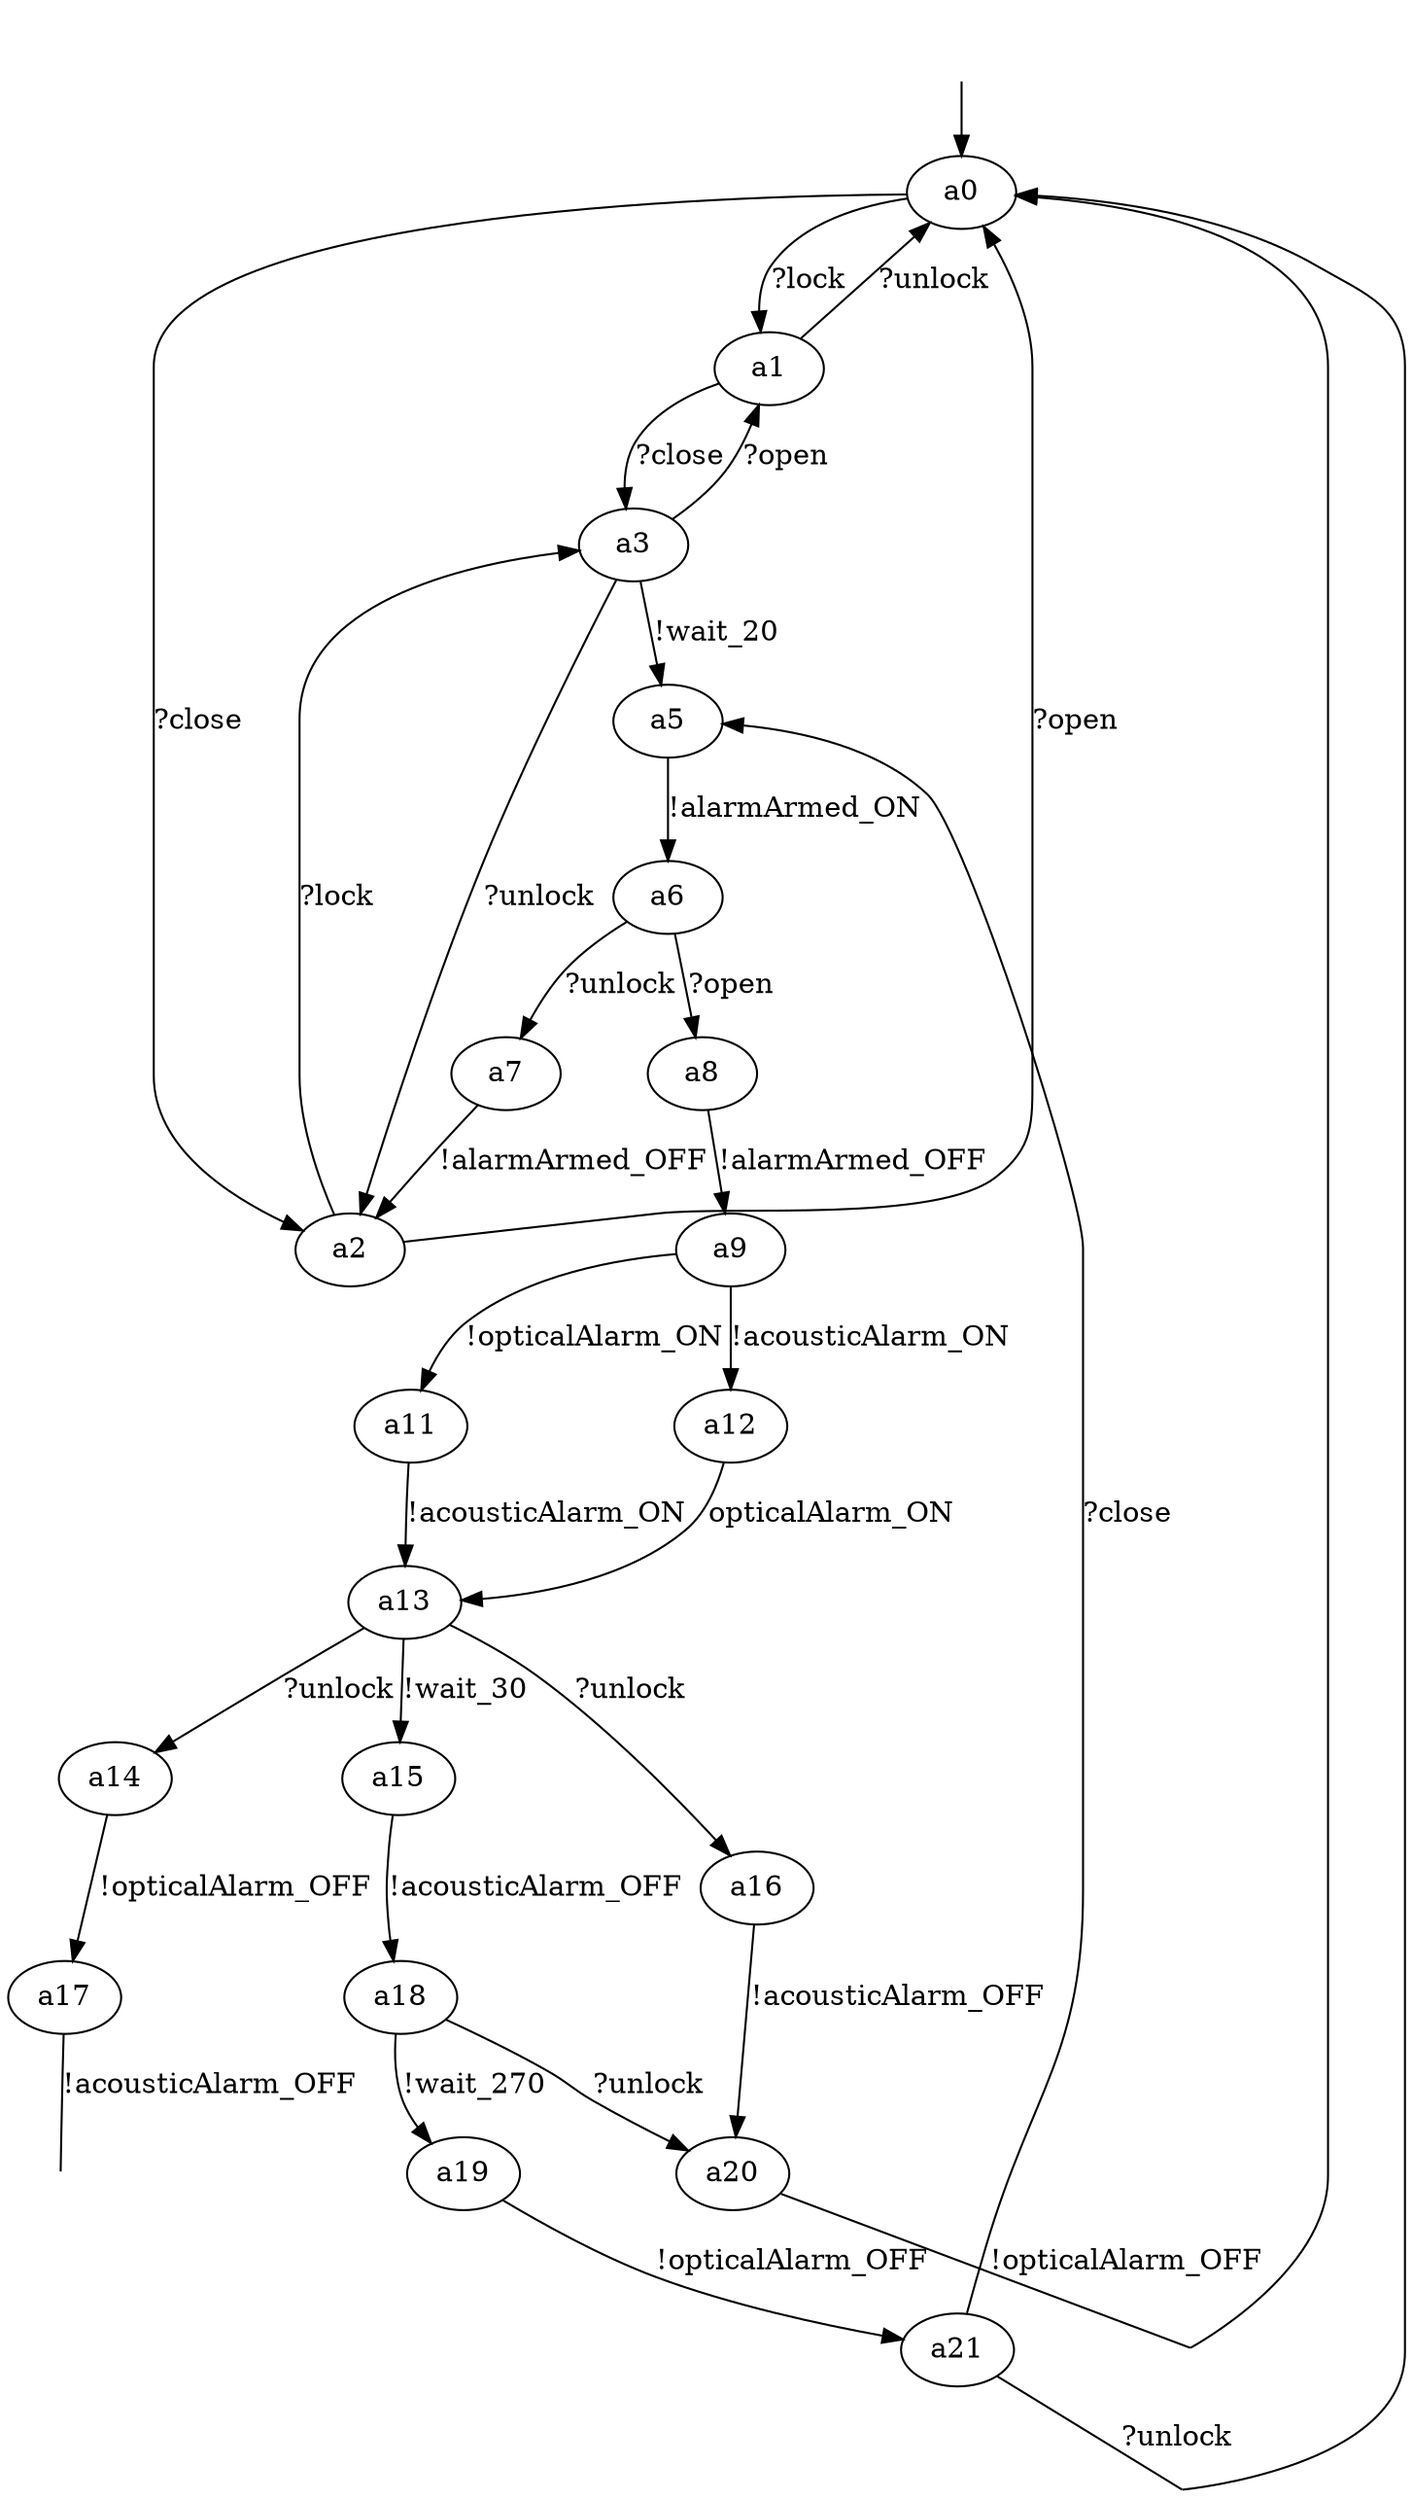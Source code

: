 digraph carAlarmSystem {
a0 [label=a0 pos = "0,0!"];
a1 [label=a1 pos = "1.5,-1!"];
a2 [label=a2 pos = "-1.5, -1!"];
a3 [label=a3 pos = "0, -2!"];
a5 [label=a5 pos = "0, -3!"];
a6 [label=a6 pos = "0, -4!"];
a7 [label=a7 pos = "-1.5, -3.5!"];
a8 [label=a8 pos = "0, -5!"];
a9 [label=a9 pos = "0, -6!"];

a11 [label=a11 pos = "-1, -7.5!"];
a12 [label=a12 pos = "1, -7.5!"];
a13 [label=a13 pos = "0, -9!"];
a14 [label=a14 pos = "-2.5, -9!"];
a15 [label=a15 pos = "2, -10.5!"];
a17 [label=a17 pos = "-2.5, -7!"];
a16 [label=a16 pos = "-2, -10.5!"];
a18 [label=a18 pos = "4, -12!"];
a19 [label=a19 pos = "4, -9!"];
a20 [label=a20 pos = "-4, -12!"];
a21 [label=a21 pos = "4, -3!"];


a0 -> a2  [label="?close"];
a0 -> a1  [label="?lock"];

a2 -> a0  [label="?open"];
a2 -> a3  [label="?lock"];

a1 -> a0  [label="?unlock"];
a1 -> a3  [label="?close"];

a15 -> a18  [label="!acousticAlarm_OFF"];

a21 -> __top_right  [label="?unlock", arrowhead=none];
__top_right -> a0
a21 -> a5  [label="?close"];

a19 -> a21  [label="!opticalAlarm_OFF"];

a7 -> a2  [label="!alarmArmed_OFF"];


a13 -> a15  [label="!wait_30"];
a13 -> a16  [label="?unlock"];
a13 -> a14  [label="?unlock"];

a20 -> __top_left [label="!opticalAlarm_OFF", arrowhead=none];
__top_left -> a0  [label=""];

a16 -> a20  [label="!acousticAlarm_OFF"];

a18 -> a19 [label="!wait_270"];
a18 -> a20  [label="?unlock"];

a5 -> a6  [label="!alarmArmed_ON"];

a6 -> a7  [label="?unlock"];
a6 -> a8  [label="?open"];

a8 -> a9  [label="!alarmArmed_OFF"];


a3 -> a2  [label="?unlock"];
a3 -> a5  [label="!wait_20"];
a3 -> a1  [label="?open"];


a9 -> a11  [label="!opticalAlarm_ON"];
a9 -> a12  [label="!acousticAlarm_ON"];

a12 -> a13  [label="opticalAlarm_ON"];
a11 -> a13  [label="!acousticAlarm_ON"];

a14 -> a17  [label="!opticalAlarm_OFF"];

a17 -> __top_left_mid  [label="!acousticAlarm_OFF",  arrowhead=none];

__start0 [label="", shape=none, pos = "0, 1!"];
__top_left [label="", shape=none, pos = "-4, 0!", height=0, width=0];
__top_left_mid [label="", shape=none, pos = "-2.5, 0!", height=0, width=0];
__top_right [label="", shape=none, pos = "4, 0!", height=0, width=0];
__start0 -> a0  [label="" ];
}
